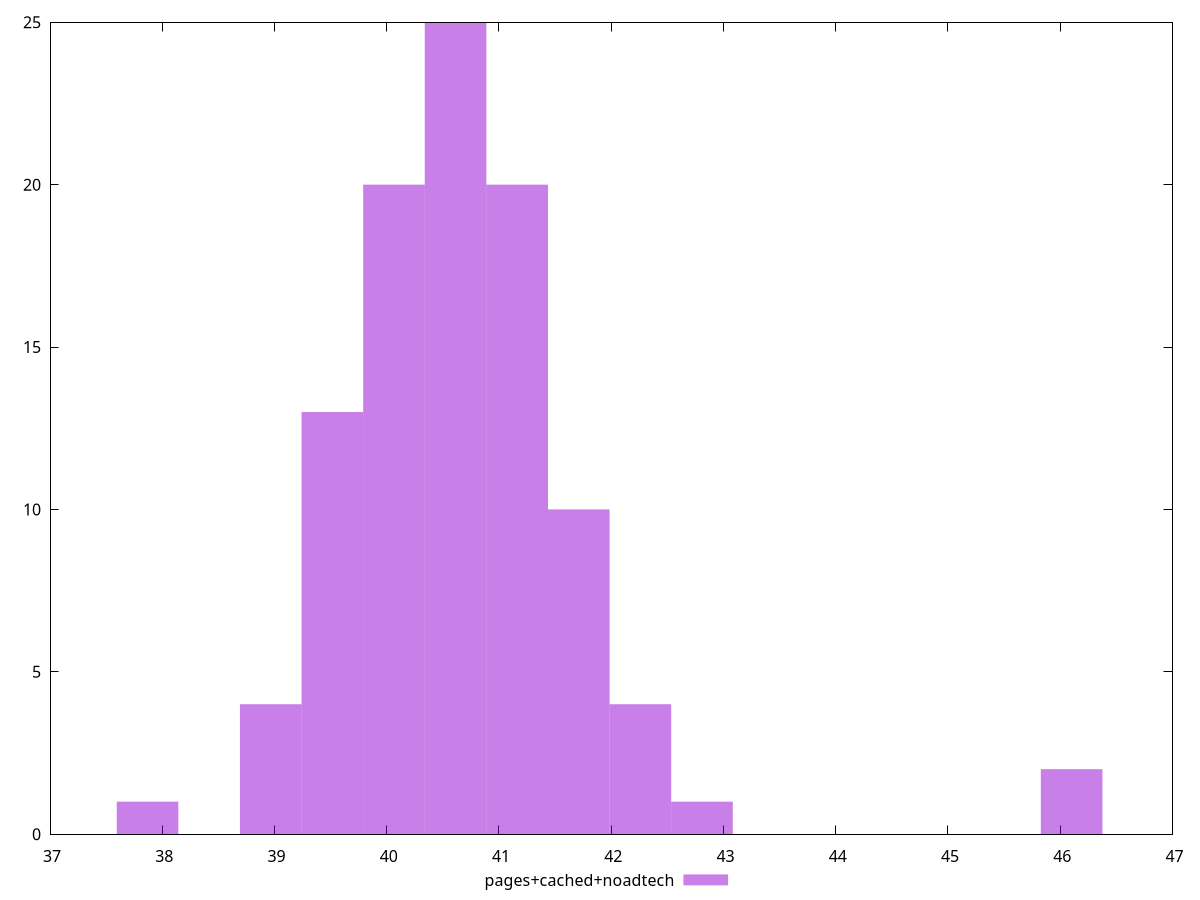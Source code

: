 $_pagesCachedNoadtech <<EOF
42.259607485541856 4
40.613129271819446 25
40.06430320057864 20
41.71078141430105 10
41.16195534306025 20
46.101389984227474 2
39.51547712933784 13
38.966651058097035 4
37.86899891561543 1
42.80843355678266 1
EOF
set key outside below
set terminal pngcairo
set output "report_00005_2020-11-02T22-26-11.212Z/bootup-time/pages+cached+noadtech//raw_hist.png"
set yrange [0:25]
set boxwidth 0.5488260712408033
set style fill transparent solid 0.5 noborder
plot $_pagesCachedNoadtech title "pages+cached+noadtech" with boxes ,
